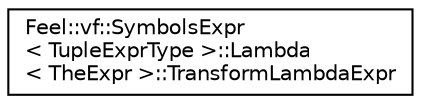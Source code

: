 digraph "Graphical Class Hierarchy"
{
 // LATEX_PDF_SIZE
  edge [fontname="Helvetica",fontsize="10",labelfontname="Helvetica",labelfontsize="10"];
  node [fontname="Helvetica",fontsize="10",shape=record];
  rankdir="LR";
  Node0 [label="Feel::vf::SymbolsExpr\l\< TupleExprType \>::Lambda\l\< TheExpr \>::TransformLambdaExpr",height=0.2,width=0.4,color="black", fillcolor="white", style="filled",URL="$structFeel_1_1vf_1_1SymbolsExpr_1_1Lambda_1_1TransformLambdaExpr.html",tooltip=" "];
}

